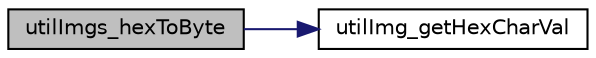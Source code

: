 digraph "utilImgs_hexToByte"
{
  edge [fontname="Helvetica",fontsize="10",labelfontname="Helvetica",labelfontsize="10"];
  node [fontname="Helvetica",fontsize="10",shape=record];
  rankdir="LR";
  Node8 [label="utilImgs_hexToByte",height=0.2,width=0.4,color="black", fillcolor="grey75", style="filled", fontcolor="black"];
  Node8 -> Node9 [color="midnightblue",fontsize="10",style="solid",fontname="Helvetica"];
  Node9 [label="utilImg_getHexCharVal",height=0.2,width=0.4,color="black", fillcolor="white", style="filled",URL="$util__imgs_8c.html#ae079c87091b8090d315a030174a65a39"];
}
